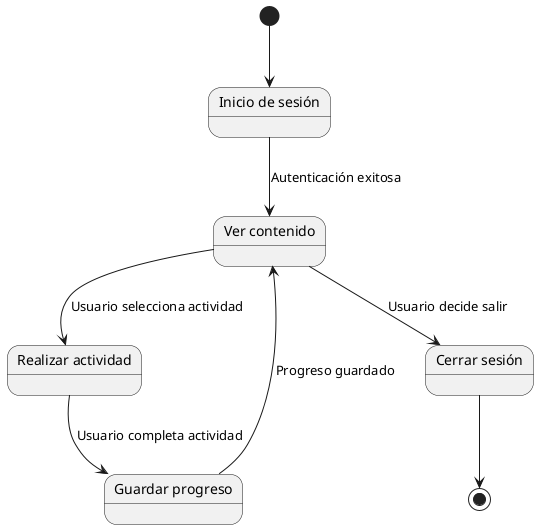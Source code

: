 @startuml

state "Inicio de sesión" as Login
state "Ver contenido" as ViewContent
state "Realizar actividad" as DoActivity
state "Guardar progreso" as SaveProgress
state "Cerrar sesión" as Logout

[*] --> Login
Login --> ViewContent : Autenticación exitosa
ViewContent --> DoActivity : Usuario selecciona actividad
DoActivity --> SaveProgress : Usuario completa actividad
SaveProgress --> ViewContent : Progreso guardado
ViewContent --> Logout : Usuario decide salir
Logout --> [*]

@enduml
